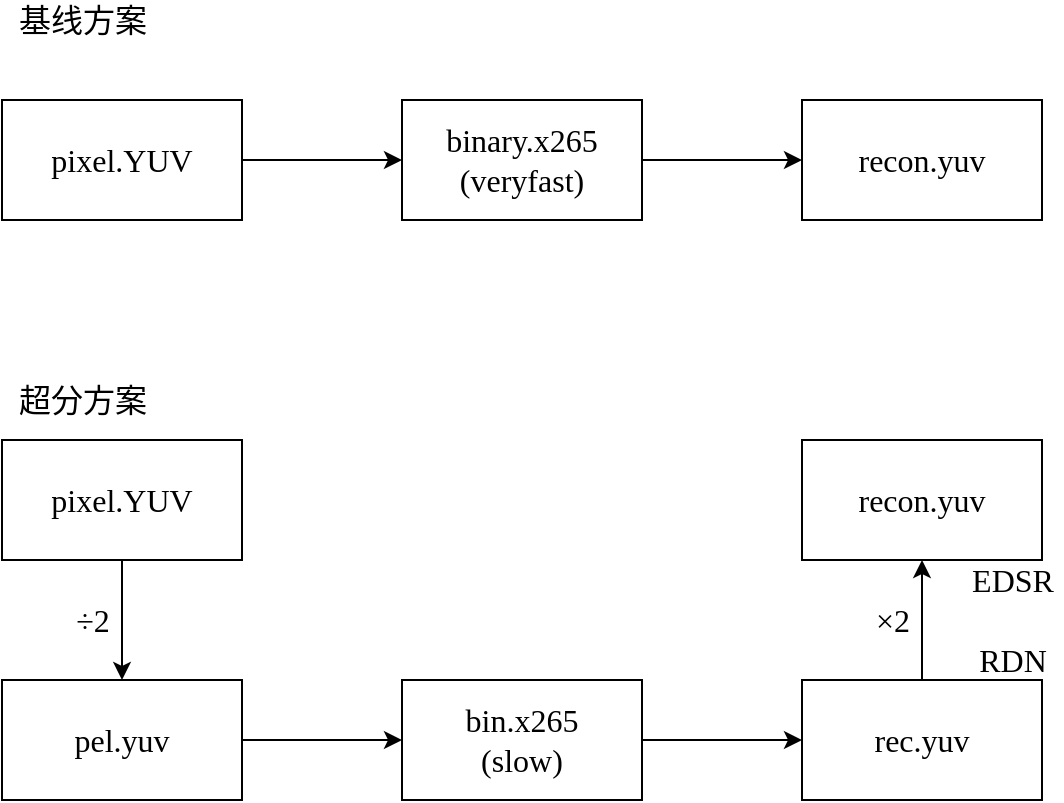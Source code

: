 <mxfile version="18.0.3" type="github">
  <diagram id="Rtc13ofyL5DTFA4s6Pv0" name="Page-1">
    <mxGraphModel dx="1422" dy="832" grid="1" gridSize="10" guides="1" tooltips="1" connect="1" arrows="1" fold="1" page="1" pageScale="1" pageWidth="827" pageHeight="1169" math="0" shadow="0">
      <root>
        <mxCell id="0" />
        <mxCell id="1" parent="0" />
        <mxCell id="1xXsGoq21Cz2QfQHcth8-4" value="" style="edgeStyle=orthogonalEdgeStyle;rounded=0;orthogonalLoop=1;jettySize=auto;html=1;fontFamily=Lucida Console;fontSize=16;" edge="1" parent="1" source="1xXsGoq21Cz2QfQHcth8-2" target="1xXsGoq21Cz2QfQHcth8-3">
          <mxGeometry relative="1" as="geometry" />
        </mxCell>
        <mxCell id="1xXsGoq21Cz2QfQHcth8-2" value="pixel.YUV" style="rounded=0;whiteSpace=wrap;html=1;fontSize=16;fontFamily=Lucida Console;" vertex="1" parent="1">
          <mxGeometry x="80" y="320" width="120" height="60" as="geometry" />
        </mxCell>
        <mxCell id="1xXsGoq21Cz2QfQHcth8-15" value="" style="edgeStyle=orthogonalEdgeStyle;rounded=0;orthogonalLoop=1;jettySize=auto;html=1;fontFamily=Lucida Console;fontSize=16;" edge="1" parent="1" source="1xXsGoq21Cz2QfQHcth8-3" target="1xXsGoq21Cz2QfQHcth8-14">
          <mxGeometry relative="1" as="geometry" />
        </mxCell>
        <mxCell id="1xXsGoq21Cz2QfQHcth8-3" value="pel.yuv" style="whiteSpace=wrap;html=1;fontSize=16;fontFamily=Lucida Console;rounded=0;" vertex="1" parent="1">
          <mxGeometry x="80" y="440" width="120" height="60" as="geometry" />
        </mxCell>
        <mxCell id="1xXsGoq21Cz2QfQHcth8-5" value="÷2" style="text;html=1;align=center;verticalAlign=middle;resizable=0;points=[];autosize=1;strokeColor=none;fillColor=none;fontSize=16;fontFamily=Lucida Console;" vertex="1" parent="1">
          <mxGeometry x="110" y="400" width="30" height="20" as="geometry" />
        </mxCell>
        <mxCell id="1xXsGoq21Cz2QfQHcth8-9" value="" style="edgeStyle=orthogonalEdgeStyle;rounded=0;orthogonalLoop=1;jettySize=auto;html=1;fontFamily=Lucida Console;fontSize=16;" edge="1" parent="1" source="1xXsGoq21Cz2QfQHcth8-7" target="1xXsGoq21Cz2QfQHcth8-8">
          <mxGeometry relative="1" as="geometry" />
        </mxCell>
        <mxCell id="1xXsGoq21Cz2QfQHcth8-7" value="pixel.YUV" style="rounded=0;whiteSpace=wrap;html=1;fontSize=16;fontFamily=Lucida Console;" vertex="1" parent="1">
          <mxGeometry x="80" y="150" width="120" height="60" as="geometry" />
        </mxCell>
        <mxCell id="1xXsGoq21Cz2QfQHcth8-11" value="" style="edgeStyle=orthogonalEdgeStyle;rounded=0;orthogonalLoop=1;jettySize=auto;html=1;fontFamily=Lucida Console;fontSize=16;" edge="1" parent="1" source="1xXsGoq21Cz2QfQHcth8-8" target="1xXsGoq21Cz2QfQHcth8-10">
          <mxGeometry relative="1" as="geometry" />
        </mxCell>
        <mxCell id="1xXsGoq21Cz2QfQHcth8-8" value="binary.x265&lt;br&gt;(veryfast)" style="whiteSpace=wrap;html=1;fontSize=16;fontFamily=Lucida Console;rounded=0;" vertex="1" parent="1">
          <mxGeometry x="280" y="150" width="120" height="60" as="geometry" />
        </mxCell>
        <mxCell id="1xXsGoq21Cz2QfQHcth8-10" value="recon.yuv" style="whiteSpace=wrap;html=1;fontSize=16;fontFamily=Lucida Console;rounded=0;" vertex="1" parent="1">
          <mxGeometry x="480" y="150" width="120" height="60" as="geometry" />
        </mxCell>
        <mxCell id="1xXsGoq21Cz2QfQHcth8-17" value="" style="edgeStyle=orthogonalEdgeStyle;rounded=0;orthogonalLoop=1;jettySize=auto;html=1;fontFamily=Lucida Console;fontSize=16;" edge="1" parent="1" source="1xXsGoq21Cz2QfQHcth8-14" target="1xXsGoq21Cz2QfQHcth8-16">
          <mxGeometry relative="1" as="geometry" />
        </mxCell>
        <mxCell id="1xXsGoq21Cz2QfQHcth8-14" value="bin.x265&lt;br&gt;(slow)" style="whiteSpace=wrap;html=1;fontSize=16;fontFamily=Lucida Console;rounded=0;" vertex="1" parent="1">
          <mxGeometry x="280" y="440" width="120" height="60" as="geometry" />
        </mxCell>
        <mxCell id="1xXsGoq21Cz2QfQHcth8-19" value="" style="edgeStyle=orthogonalEdgeStyle;rounded=0;orthogonalLoop=1;jettySize=auto;html=1;fontFamily=Lucida Console;fontSize=16;" edge="1" parent="1" source="1xXsGoq21Cz2QfQHcth8-16" target="1xXsGoq21Cz2QfQHcth8-18">
          <mxGeometry relative="1" as="geometry" />
        </mxCell>
        <mxCell id="1xXsGoq21Cz2QfQHcth8-16" value="rec.yuv" style="whiteSpace=wrap;html=1;fontSize=16;fontFamily=Lucida Console;rounded=0;" vertex="1" parent="1">
          <mxGeometry x="480" y="440" width="120" height="60" as="geometry" />
        </mxCell>
        <mxCell id="1xXsGoq21Cz2QfQHcth8-18" value="recon.yuv" style="whiteSpace=wrap;html=1;fontSize=16;fontFamily=Lucida Console;rounded=0;" vertex="1" parent="1">
          <mxGeometry x="480" y="320" width="120" height="60" as="geometry" />
        </mxCell>
        <mxCell id="1xXsGoq21Cz2QfQHcth8-20" value="×2" style="text;html=1;align=center;verticalAlign=middle;resizable=0;points=[];autosize=1;strokeColor=none;fillColor=none;fontSize=16;fontFamily=Lucida Console;" vertex="1" parent="1">
          <mxGeometry x="510" y="400" width="30" height="20" as="geometry" />
        </mxCell>
        <mxCell id="1xXsGoq21Cz2QfQHcth8-21" value="EDSR" style="text;html=1;align=center;verticalAlign=middle;resizable=0;points=[];autosize=1;strokeColor=none;fillColor=none;fontSize=16;fontFamily=Lucida Console;" vertex="1" parent="1">
          <mxGeometry x="560" y="380" width="50" height="20" as="geometry" />
        </mxCell>
        <mxCell id="1xXsGoq21Cz2QfQHcth8-22" value="RDN" style="text;html=1;align=center;verticalAlign=middle;resizable=0;points=[];autosize=1;strokeColor=none;fillColor=none;fontSize=16;fontFamily=Lucida Console;" vertex="1" parent="1">
          <mxGeometry x="565" y="420" width="40" height="20" as="geometry" />
        </mxCell>
        <mxCell id="1xXsGoq21Cz2QfQHcth8-23" value="基线方案" style="text;html=1;resizable=0;autosize=1;align=center;verticalAlign=middle;points=[];fillColor=none;strokeColor=none;rounded=0;fontFamily=Lucida Console;fontSize=16;" vertex="1" parent="1">
          <mxGeometry x="80" y="100" width="80" height="20" as="geometry" />
        </mxCell>
        <mxCell id="1xXsGoq21Cz2QfQHcth8-25" value="超分方案" style="text;html=1;resizable=0;autosize=1;align=center;verticalAlign=middle;points=[];fillColor=none;strokeColor=none;rounded=0;fontFamily=Lucida Console;fontSize=16;" vertex="1" parent="1">
          <mxGeometry x="80" y="290" width="80" height="20" as="geometry" />
        </mxCell>
      </root>
    </mxGraphModel>
  </diagram>
</mxfile>
